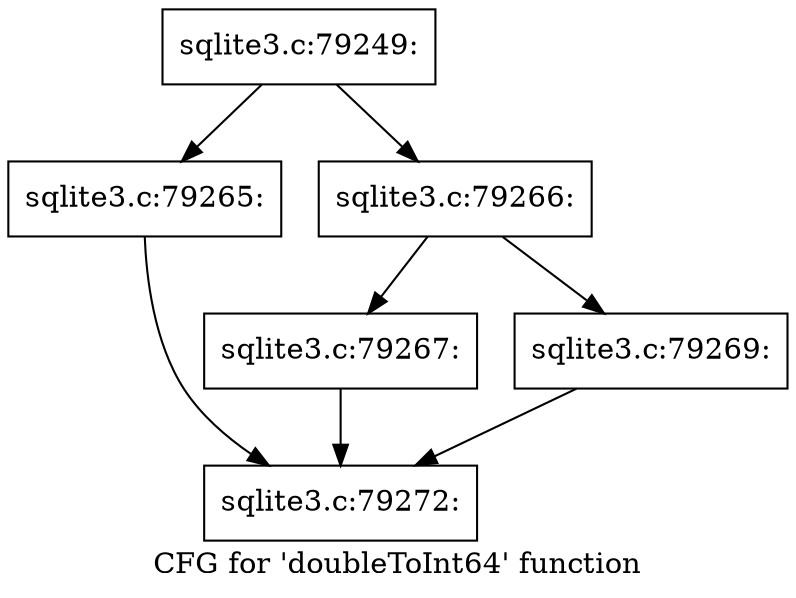 digraph "CFG for 'doubleToInt64' function" {
	label="CFG for 'doubleToInt64' function";

	Node0x55c0f7b13880 [shape=record,label="{sqlite3.c:79249:}"];
	Node0x55c0f7b13880 -> Node0x55c0f5444f60;
	Node0x55c0f7b13880 -> Node0x55c0f7b12d00;
	Node0x55c0f5444f60 [shape=record,label="{sqlite3.c:79265:}"];
	Node0x55c0f5444f60 -> Node0x55c0f7b141a0;
	Node0x55c0f7b12d00 [shape=record,label="{sqlite3.c:79266:}"];
	Node0x55c0f7b12d00 -> Node0x55c0f7b16bc0;
	Node0x55c0f7b12d00 -> Node0x55c0f7b16c60;
	Node0x55c0f7b16bc0 [shape=record,label="{sqlite3.c:79267:}"];
	Node0x55c0f7b16bc0 -> Node0x55c0f7b141a0;
	Node0x55c0f7b16c60 [shape=record,label="{sqlite3.c:79269:}"];
	Node0x55c0f7b16c60 -> Node0x55c0f7b141a0;
	Node0x55c0f7b141a0 [shape=record,label="{sqlite3.c:79272:}"];
}
